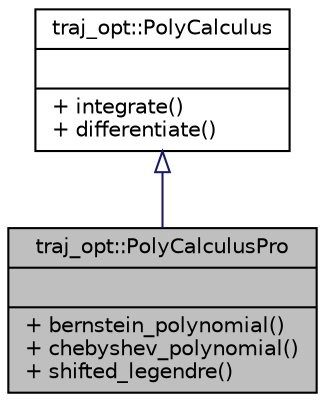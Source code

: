 digraph "traj_opt::PolyCalculusPro"
{
 // LATEX_PDF_SIZE
  edge [fontname="Helvetica",fontsize="10",labelfontname="Helvetica",labelfontsize="10"];
  node [fontname="Helvetica",fontsize="10",shape=record];
  Node1 [label="{traj_opt::PolyCalculusPro\n||+ bernstein_polynomial()\l+ chebyshev_polynomial()\l+ shifted_legendre()\l}",height=0.2,width=0.4,color="black", fillcolor="grey75", style="filled", fontcolor="black",tooltip=" "];
  Node2 -> Node1 [dir="back",color="midnightblue",fontsize="10",style="solid",arrowtail="onormal",fontname="Helvetica"];
  Node2 [label="{traj_opt::PolyCalculus\n||+ integrate()\l+ differentiate()\l}",height=0.2,width=0.4,color="black", fillcolor="white", style="filled",URL="$classtraj__opt_1_1PolyCalculus.html",tooltip=" "];
}
